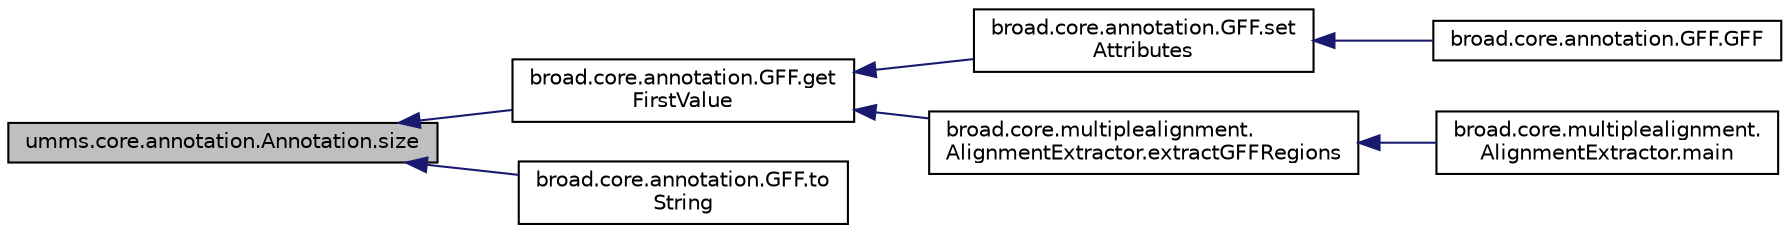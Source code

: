 digraph "umms.core.annotation.Annotation.size"
{
  edge [fontname="Helvetica",fontsize="10",labelfontname="Helvetica",labelfontsize="10"];
  node [fontname="Helvetica",fontsize="10",shape=record];
  rankdir="LR";
  Node1 [label="umms.core.annotation.Annotation.size",height=0.2,width=0.4,color="black", fillcolor="grey75", style="filled" fontcolor="black"];
  Node1 -> Node2 [dir="back",color="midnightblue",fontsize="10",style="solid",fontname="Helvetica"];
  Node2 [label="broad.core.annotation.GFF.get\lFirstValue",height=0.2,width=0.4,color="black", fillcolor="white", style="filled",URL="$classbroad_1_1core_1_1annotation_1_1_g_f_f.html#a4bbeab1dc47ec4c302cfc3aca1fe9c53"];
  Node2 -> Node3 [dir="back",color="midnightblue",fontsize="10",style="solid",fontname="Helvetica"];
  Node3 [label="broad.core.annotation.GFF.set\lAttributes",height=0.2,width=0.4,color="black", fillcolor="white", style="filled",URL="$classbroad_1_1core_1_1annotation_1_1_g_f_f.html#a896fe7c925e9513bd06cde675fdfa617"];
  Node3 -> Node4 [dir="back",color="midnightblue",fontsize="10",style="solid",fontname="Helvetica"];
  Node4 [label="broad.core.annotation.GFF.GFF",height=0.2,width=0.4,color="black", fillcolor="white", style="filled",URL="$classbroad_1_1core_1_1annotation_1_1_g_f_f.html#af6eec864fda16bb18f36c6fde1c067e2"];
  Node2 -> Node5 [dir="back",color="midnightblue",fontsize="10",style="solid",fontname="Helvetica"];
  Node5 [label="broad.core.multiplealignment.\lAlignmentExtractor.extractGFFRegions",height=0.2,width=0.4,color="black", fillcolor="white", style="filled",URL="$classbroad_1_1core_1_1multiplealignment_1_1_alignment_extractor.html#a953ec88a63df9ac98e99814792206a06"];
  Node5 -> Node6 [dir="back",color="midnightblue",fontsize="10",style="solid",fontname="Helvetica"];
  Node6 [label="broad.core.multiplealignment.\lAlignmentExtractor.main",height=0.2,width=0.4,color="black", fillcolor="white", style="filled",URL="$classbroad_1_1core_1_1multiplealignment_1_1_alignment_extractor.html#a48d2b8b5d5fdbcc0caae3d2e29e049f2"];
  Node1 -> Node7 [dir="back",color="midnightblue",fontsize="10",style="solid",fontname="Helvetica"];
  Node7 [label="broad.core.annotation.GFF.to\lString",height=0.2,width=0.4,color="black", fillcolor="white", style="filled",URL="$classbroad_1_1core_1_1annotation_1_1_g_f_f.html#adbcf19a0f8333df39e5360afa326bc4c"];
}
